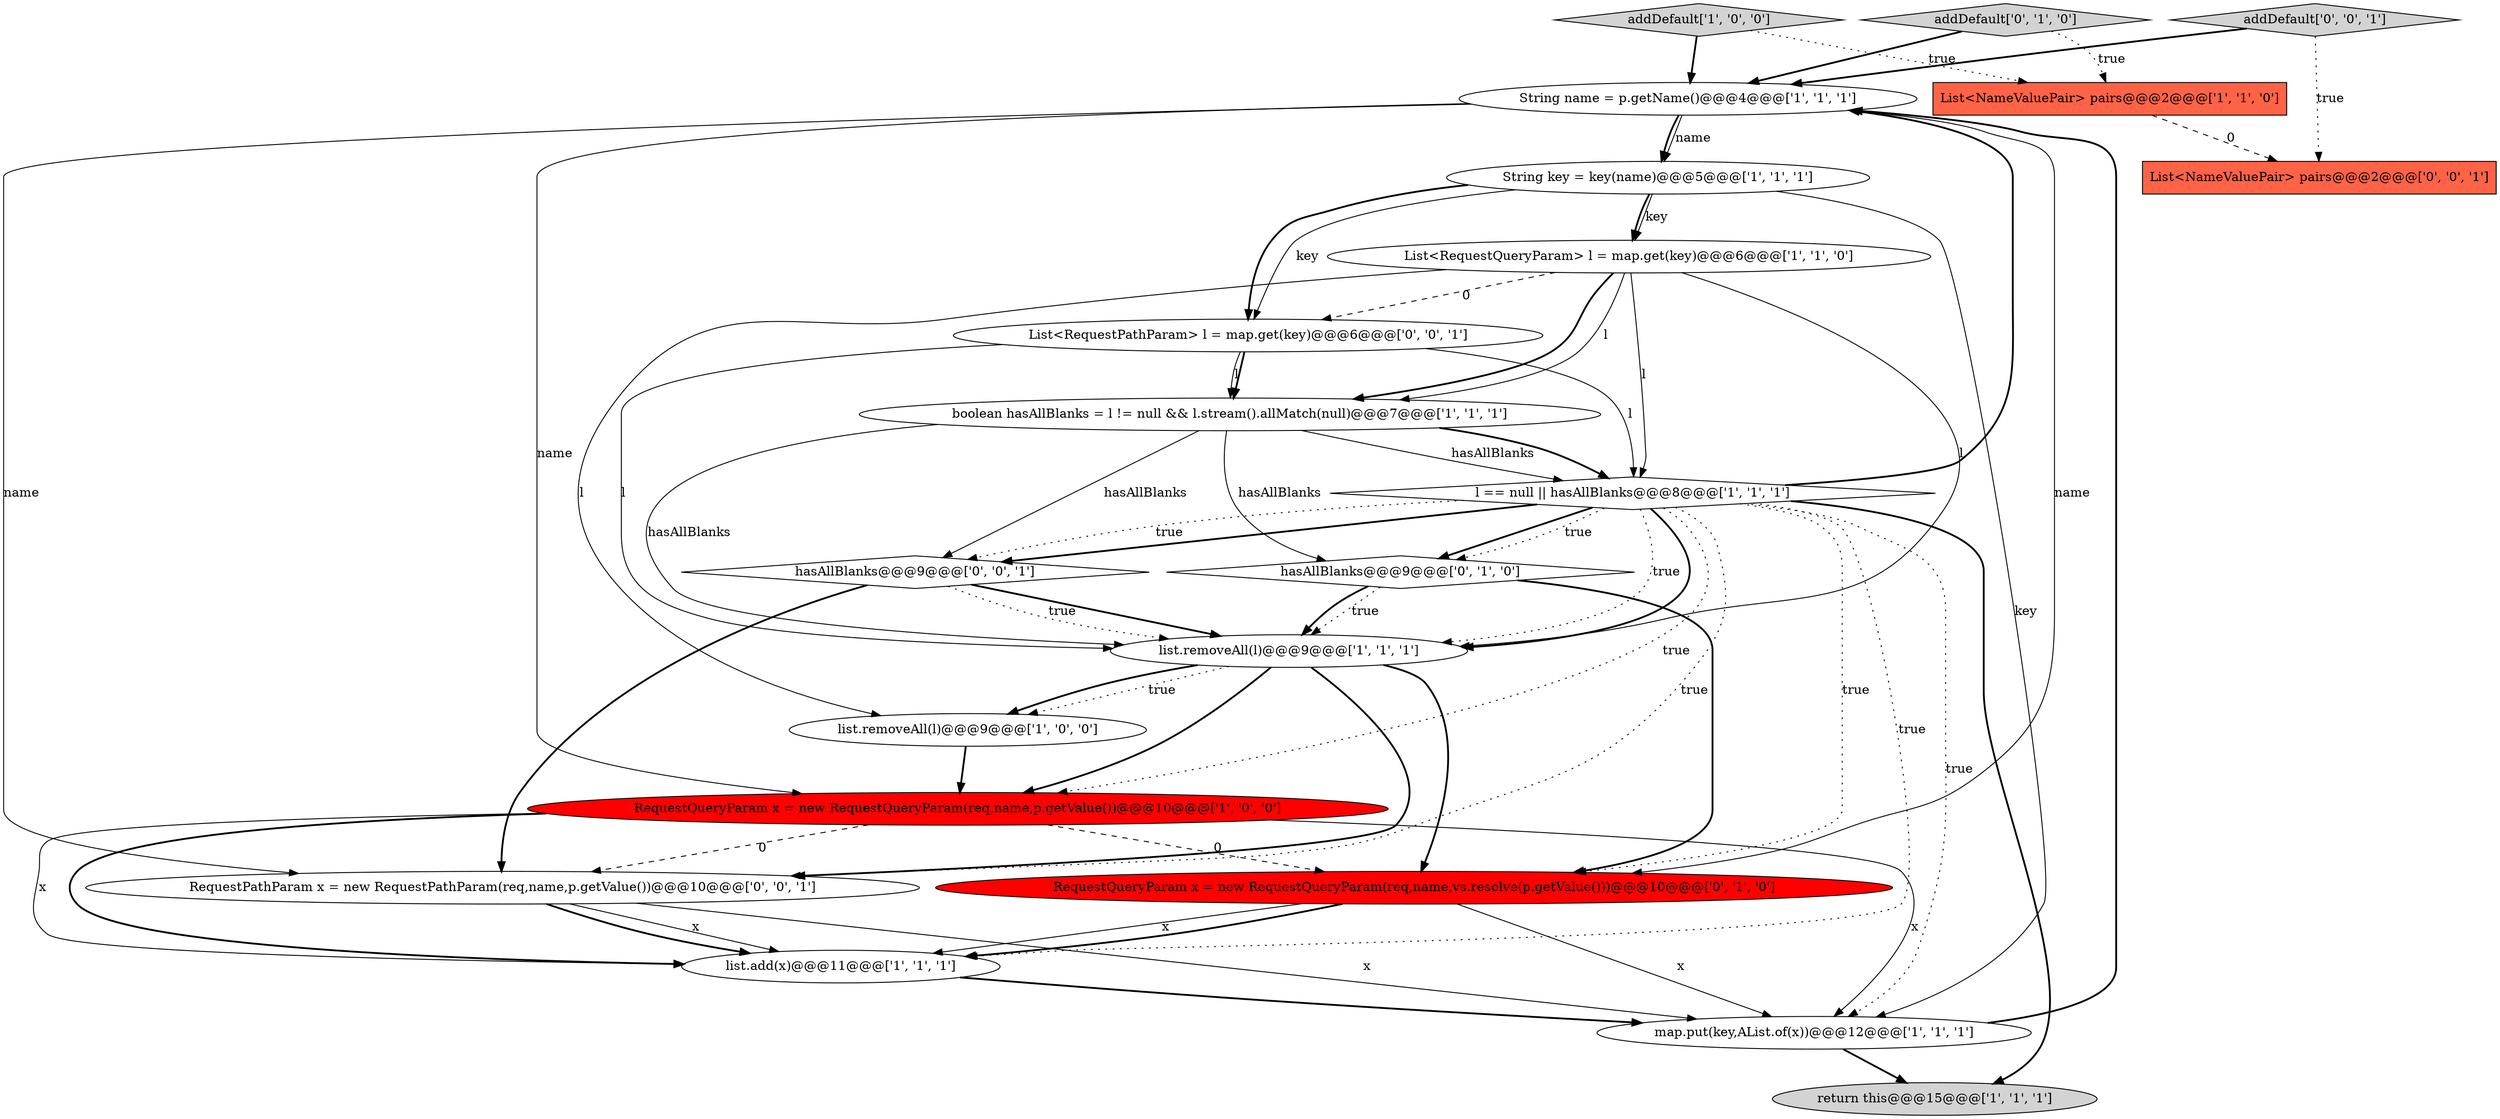 digraph {
11 [style = filled, label = "addDefault['1', '0', '0']", fillcolor = lightgray, shape = diamond image = "AAA0AAABBB1BBB"];
9 [style = filled, label = "String name = p.getName()@@@4@@@['1', '1', '1']", fillcolor = white, shape = ellipse image = "AAA0AAABBB1BBB"];
19 [style = filled, label = "List<RequestPathParam> l = map.get(key)@@@6@@@['0', '0', '1']", fillcolor = white, shape = ellipse image = "AAA0AAABBB3BBB"];
4 [style = filled, label = "list.add(x)@@@11@@@['1', '1', '1']", fillcolor = white, shape = ellipse image = "AAA0AAABBB1BBB"];
18 [style = filled, label = "hasAllBlanks@@@9@@@['0', '0', '1']", fillcolor = white, shape = diamond image = "AAA0AAABBB3BBB"];
13 [style = filled, label = "RequestQueryParam x = new RequestQueryParam(req,name,vs.resolve(p.getValue()))@@@10@@@['0', '1', '0']", fillcolor = red, shape = ellipse image = "AAA1AAABBB2BBB"];
17 [style = filled, label = "RequestPathParam x = new RequestPathParam(req,name,p.getValue())@@@10@@@['0', '0', '1']", fillcolor = white, shape = ellipse image = "AAA0AAABBB3BBB"];
2 [style = filled, label = "return this@@@15@@@['1', '1', '1']", fillcolor = lightgray, shape = ellipse image = "AAA0AAABBB1BBB"];
5 [style = filled, label = "RequestQueryParam x = new RequestQueryParam(req,name,p.getValue())@@@10@@@['1', '0', '0']", fillcolor = red, shape = ellipse image = "AAA1AAABBB1BBB"];
12 [style = filled, label = "list.removeAll(l)@@@9@@@['1', '1', '1']", fillcolor = white, shape = ellipse image = "AAA0AAABBB1BBB"];
15 [style = filled, label = "hasAllBlanks@@@9@@@['0', '1', '0']", fillcolor = white, shape = diamond image = "AAA0AAABBB2BBB"];
0 [style = filled, label = "List<NameValuePair> pairs@@@2@@@['1', '1', '0']", fillcolor = tomato, shape = box image = "AAA0AAABBB1BBB"];
7 [style = filled, label = "map.put(key,AList.of(x))@@@12@@@['1', '1', '1']", fillcolor = white, shape = ellipse image = "AAA0AAABBB1BBB"];
3 [style = filled, label = "String key = key(name)@@@5@@@['1', '1', '1']", fillcolor = white, shape = ellipse image = "AAA0AAABBB1BBB"];
8 [style = filled, label = "list.removeAll(l)@@@9@@@['1', '0', '0']", fillcolor = white, shape = ellipse image = "AAA0AAABBB1BBB"];
16 [style = filled, label = "addDefault['0', '0', '1']", fillcolor = lightgray, shape = diamond image = "AAA0AAABBB3BBB"];
10 [style = filled, label = "l == null || hasAllBlanks@@@8@@@['1', '1', '1']", fillcolor = white, shape = diamond image = "AAA0AAABBB1BBB"];
20 [style = filled, label = "List<NameValuePair> pairs@@@2@@@['0', '0', '1']", fillcolor = tomato, shape = box image = "AAA0AAABBB3BBB"];
14 [style = filled, label = "addDefault['0', '1', '0']", fillcolor = lightgray, shape = diamond image = "AAA0AAABBB2BBB"];
1 [style = filled, label = "boolean hasAllBlanks = l != null && l.stream().allMatch(null)@@@7@@@['1', '1', '1']", fillcolor = white, shape = ellipse image = "AAA0AAABBB1BBB"];
6 [style = filled, label = "List<RequestQueryParam> l = map.get(key)@@@6@@@['1', '1', '0']", fillcolor = white, shape = ellipse image = "AAA0AAABBB1BBB"];
10->18 [style = dotted, label="true"];
1->18 [style = solid, label="hasAllBlanks"];
5->13 [style = dashed, label="0"];
3->19 [style = solid, label="key"];
10->18 [style = bold, label=""];
16->9 [style = bold, label=""];
15->13 [style = bold, label=""];
10->12 [style = dotted, label="true"];
10->15 [style = bold, label=""];
17->4 [style = solid, label="x"];
6->12 [style = solid, label="l"];
12->5 [style = bold, label=""];
6->8 [style = solid, label="l"];
14->0 [style = dotted, label="true"];
13->4 [style = solid, label="x"];
12->8 [style = dotted, label="true"];
19->12 [style = solid, label="l"];
3->6 [style = solid, label="key"];
9->17 [style = solid, label="name"];
12->17 [style = bold, label=""];
19->10 [style = solid, label="l"];
17->4 [style = bold, label=""];
18->12 [style = bold, label=""];
18->17 [style = bold, label=""];
3->6 [style = bold, label=""];
16->20 [style = dotted, label="true"];
5->7 [style = solid, label="x"];
11->9 [style = bold, label=""];
10->5 [style = dotted, label="true"];
0->20 [style = dashed, label="0"];
4->7 [style = bold, label=""];
19->1 [style = solid, label="l"];
10->17 [style = dotted, label="true"];
10->15 [style = dotted, label="true"];
7->9 [style = bold, label=""];
9->3 [style = solid, label="name"];
6->1 [style = bold, label=""];
12->13 [style = bold, label=""];
13->7 [style = solid, label="x"];
19->1 [style = bold, label=""];
18->12 [style = dotted, label="true"];
1->10 [style = solid, label="hasAllBlanks"];
5->17 [style = dashed, label="0"];
8->5 [style = bold, label=""];
5->4 [style = solid, label="x"];
3->19 [style = bold, label=""];
10->13 [style = dotted, label="true"];
10->12 [style = bold, label=""];
1->15 [style = solid, label="hasAllBlanks"];
12->8 [style = bold, label=""];
7->2 [style = bold, label=""];
17->7 [style = solid, label="x"];
11->0 [style = dotted, label="true"];
5->4 [style = bold, label=""];
6->19 [style = dashed, label="0"];
6->10 [style = solid, label="l"];
15->12 [style = dotted, label="true"];
9->3 [style = bold, label=""];
6->1 [style = solid, label="l"];
10->7 [style = dotted, label="true"];
14->9 [style = bold, label=""];
10->2 [style = bold, label=""];
10->9 [style = bold, label=""];
15->12 [style = bold, label=""];
9->13 [style = solid, label="name"];
1->12 [style = solid, label="hasAllBlanks"];
3->7 [style = solid, label="key"];
10->4 [style = dotted, label="true"];
1->10 [style = bold, label=""];
9->5 [style = solid, label="name"];
13->4 [style = bold, label=""];
}
